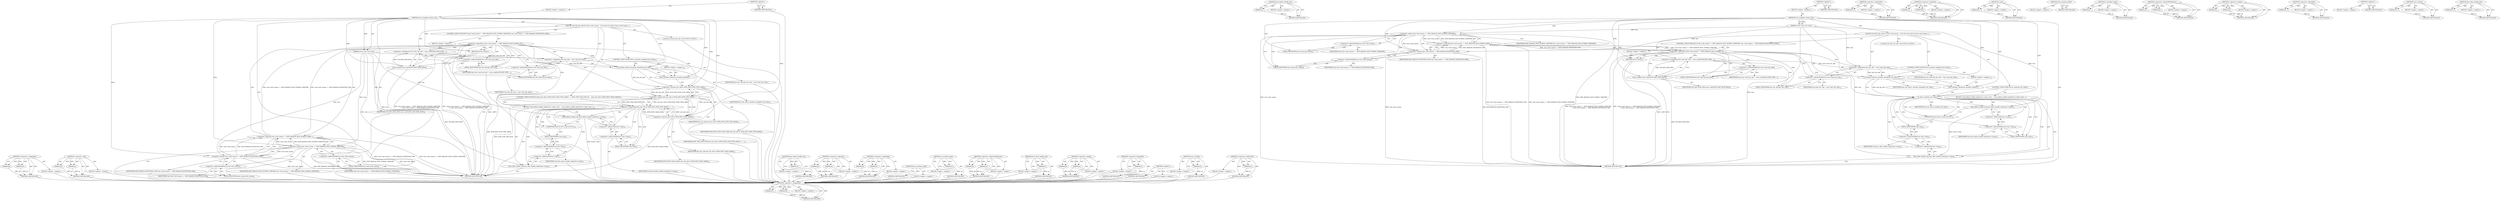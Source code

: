 digraph "kvm_after_handle_nmi" {
vulnerable_103 [label=<(METHOD,&lt;operator&gt;.assignment)>];
vulnerable_104 [label=<(PARAM,p1)>];
vulnerable_105 [label=<(PARAM,p2)>];
vulnerable_106 [label=<(BLOCK,&lt;empty&gt;,&lt;empty&gt;)>];
vulnerable_107 [label=<(METHOD_RETURN,ANY)>];
vulnerable_124 [label=<(METHOD,&lt;operator&gt;.and)>];
vulnerable_125 [label=<(PARAM,p1)>];
vulnerable_126 [label=<(PARAM,p2)>];
vulnerable_127 [label=<(BLOCK,&lt;empty&gt;,&lt;empty&gt;)>];
vulnerable_128 [label=<(METHOD_RETURN,ANY)>];
vulnerable_6 [label=<(METHOD,&lt;global&gt;)<SUB>1</SUB>>];
vulnerable_7 [label=<(BLOCK,&lt;empty&gt;,&lt;empty&gt;)<SUB>1</SUB>>];
vulnerable_8 [label=<(METHOD,vmx_complete_atomic_exit)<SUB>1</SUB>>];
vulnerable_9 [label=<(PARAM,struct vcpu_vmx *vmx)<SUB>1</SUB>>];
vulnerable_10 [label=<(BLOCK,{
	u32 exit_intr_info;

	if (!(vmx-&gt;exit_reason...,{
	u32 exit_intr_info;

	if (!(vmx-&gt;exit_reason...)<SUB>2</SUB>>];
vulnerable_11 [label="<(LOCAL,u32 exit_intr_info: u32)<SUB>3</SUB>>"];
vulnerable_12 [label=<(CONTROL_STRUCTURE,IF,if (!(vmx-&gt;exit_reason == EXIT_REASON_MCE_DURING_VMENTRY
| vmx-&gt;exit_reason == EXIT_REASON_EXCEPTION_NMI)))<SUB>5</SUB>>];
vulnerable_13 [label=<(&lt;operator&gt;.logicalNot,!(vmx-&gt;exit_reason == EXIT_REASON_MCE_DURING_VM...)<SUB>5</SUB>>];
vulnerable_14 [label=<(&lt;operator&gt;.logicalOr,vmx-&gt;exit_reason == EXIT_REASON_MCE_DURING_VMEN...)<SUB>5</SUB>>];
vulnerable_15 [label=<(&lt;operator&gt;.equals,vmx-&gt;exit_reason == EXIT_REASON_MCE_DURING_VMENTRY)<SUB>5</SUB>>];
vulnerable_16 [label=<(&lt;operator&gt;.indirectFieldAccess,vmx-&gt;exit_reason)<SUB>5</SUB>>];
vulnerable_17 [label=<(IDENTIFIER,vmx,vmx-&gt;exit_reason == EXIT_REASON_MCE_DURING_VMENTRY)<SUB>5</SUB>>];
vulnerable_18 [label=<(FIELD_IDENTIFIER,exit_reason,exit_reason)<SUB>5</SUB>>];
vulnerable_19 [label=<(IDENTIFIER,EXIT_REASON_MCE_DURING_VMENTRY,vmx-&gt;exit_reason == EXIT_REASON_MCE_DURING_VMENTRY)<SUB>5</SUB>>];
vulnerable_20 [label=<(&lt;operator&gt;.equals,vmx-&gt;exit_reason == EXIT_REASON_EXCEPTION_NMI)<SUB>6</SUB>>];
vulnerable_21 [label=<(&lt;operator&gt;.indirectFieldAccess,vmx-&gt;exit_reason)<SUB>6</SUB>>];
vulnerable_22 [label=<(IDENTIFIER,vmx,vmx-&gt;exit_reason == EXIT_REASON_EXCEPTION_NMI)<SUB>6</SUB>>];
vulnerable_23 [label=<(FIELD_IDENTIFIER,exit_reason,exit_reason)<SUB>6</SUB>>];
vulnerable_24 [label=<(IDENTIFIER,EXIT_REASON_EXCEPTION_NMI,vmx-&gt;exit_reason == EXIT_REASON_EXCEPTION_NMI)<SUB>6</SUB>>];
vulnerable_25 [label=<(BLOCK,&lt;empty&gt;,&lt;empty&gt;)<SUB>7</SUB>>];
vulnerable_26 [label=<(RETURN,return;,return;)<SUB>7</SUB>>];
vulnerable_27 [label=<(&lt;operator&gt;.assignment,vmx-&gt;exit_intr_info = vmcs_read32(VM_EXIT_INTR_...)<SUB>9</SUB>>];
vulnerable_28 [label=<(&lt;operator&gt;.indirectFieldAccess,vmx-&gt;exit_intr_info)<SUB>9</SUB>>];
vulnerable_29 [label=<(IDENTIFIER,vmx,vmx-&gt;exit_intr_info = vmcs_read32(VM_EXIT_INTR_...)<SUB>9</SUB>>];
vulnerable_30 [label=<(FIELD_IDENTIFIER,exit_intr_info,exit_intr_info)<SUB>9</SUB>>];
vulnerable_31 [label=<(vmcs_read32,vmcs_read32(VM_EXIT_INTR_INFO))<SUB>9</SUB>>];
vulnerable_32 [label=<(IDENTIFIER,VM_EXIT_INTR_INFO,vmcs_read32(VM_EXIT_INTR_INFO))<SUB>9</SUB>>];
vulnerable_33 [label=<(&lt;operator&gt;.assignment,exit_intr_info = vmx-&gt;exit_intr_info)<SUB>10</SUB>>];
vulnerable_34 [label=<(IDENTIFIER,exit_intr_info,exit_intr_info = vmx-&gt;exit_intr_info)<SUB>10</SUB>>];
vulnerable_35 [label=<(&lt;operator&gt;.indirectFieldAccess,vmx-&gt;exit_intr_info)<SUB>10</SUB>>];
vulnerable_36 [label=<(IDENTIFIER,vmx,exit_intr_info = vmx-&gt;exit_intr_info)<SUB>10</SUB>>];
vulnerable_37 [label=<(FIELD_IDENTIFIER,exit_intr_info,exit_intr_info)<SUB>10</SUB>>];
vulnerable_38 [label=<(CONTROL_STRUCTURE,IF,if (is_machine_check(exit_intr_info)))<SUB>13</SUB>>];
vulnerable_39 [label=<(is_machine_check,is_machine_check(exit_intr_info))<SUB>13</SUB>>];
vulnerable_40 [label=<(IDENTIFIER,exit_intr_info,is_machine_check(exit_intr_info))<SUB>13</SUB>>];
vulnerable_41 [label=<(BLOCK,&lt;empty&gt;,&lt;empty&gt;)<SUB>14</SUB>>];
vulnerable_42 [label=<(kvm_machine_check,kvm_machine_check())<SUB>14</SUB>>];
vulnerable_43 [label=<(CONTROL_STRUCTURE,IF,if ((exit_intr_info &amp; INTR_INFO_INTR_TYPE_MASK) == INTR_TYPE_NMI_INTR &amp;&amp;
	    (exit_intr_info &amp; INTR_INFO_VALID_MASK)))<SUB>17</SUB>>];
vulnerable_44 [label=<(&lt;operator&gt;.logicalAnd,(exit_intr_info &amp; INTR_INFO_INTR_TYPE_MASK) == ...)<SUB>17</SUB>>];
vulnerable_45 [label=<(&lt;operator&gt;.equals,(exit_intr_info &amp; INTR_INFO_INTR_TYPE_MASK) == ...)<SUB>17</SUB>>];
vulnerable_46 [label=<(&lt;operator&gt;.and,exit_intr_info &amp; INTR_INFO_INTR_TYPE_MASK)<SUB>17</SUB>>];
vulnerable_47 [label=<(IDENTIFIER,exit_intr_info,exit_intr_info &amp; INTR_INFO_INTR_TYPE_MASK)<SUB>17</SUB>>];
vulnerable_48 [label=<(IDENTIFIER,INTR_INFO_INTR_TYPE_MASK,exit_intr_info &amp; INTR_INFO_INTR_TYPE_MASK)<SUB>17</SUB>>];
vulnerable_49 [label=<(IDENTIFIER,INTR_TYPE_NMI_INTR,(exit_intr_info &amp; INTR_INFO_INTR_TYPE_MASK) == ...)<SUB>17</SUB>>];
vulnerable_50 [label=<(&lt;operator&gt;.and,exit_intr_info &amp; INTR_INFO_VALID_MASK)<SUB>18</SUB>>];
vulnerable_51 [label=<(IDENTIFIER,exit_intr_info,exit_intr_info &amp; INTR_INFO_VALID_MASK)<SUB>18</SUB>>];
vulnerable_52 [label=<(IDENTIFIER,INTR_INFO_VALID_MASK,exit_intr_info &amp; INTR_INFO_VALID_MASK)<SUB>18</SUB>>];
vulnerable_53 [label=<(BLOCK,{
 		kvm_before_handle_nmi(&amp;vmx-&gt;vcpu);
 		asm(...,{
 		kvm_before_handle_nmi(&amp;vmx-&gt;vcpu);
 		asm(...)<SUB>18</SUB>>];
vulnerable_54 [label=<(kvm_before_handle_nmi,kvm_before_handle_nmi(&amp;vmx-&gt;vcpu))<SUB>19</SUB>>];
vulnerable_55 [label=<(&lt;operator&gt;.addressOf,&amp;vmx-&gt;vcpu)<SUB>19</SUB>>];
vulnerable_56 [label=<(&lt;operator&gt;.indirectFieldAccess,vmx-&gt;vcpu)<SUB>19</SUB>>];
vulnerable_57 [label=<(IDENTIFIER,vmx,kvm_before_handle_nmi(&amp;vmx-&gt;vcpu))<SUB>19</SUB>>];
vulnerable_58 [label=<(FIELD_IDENTIFIER,vcpu,vcpu)<SUB>19</SUB>>];
vulnerable_59 [label=<(UNKNOWN,asm(&quot;int $2&quot;);,asm(&quot;int $2&quot;);)<SUB>20</SUB>>];
vulnerable_60 [label=<(kvm_after_handle_nmi,kvm_after_handle_nmi(&amp;vmx-&gt;vcpu))<SUB>21</SUB>>];
vulnerable_61 [label=<(&lt;operator&gt;.addressOf,&amp;vmx-&gt;vcpu)<SUB>21</SUB>>];
vulnerable_62 [label=<(&lt;operator&gt;.indirectFieldAccess,vmx-&gt;vcpu)<SUB>21</SUB>>];
vulnerable_63 [label=<(IDENTIFIER,vmx,kvm_after_handle_nmi(&amp;vmx-&gt;vcpu))<SUB>21</SUB>>];
vulnerable_64 [label=<(FIELD_IDENTIFIER,vcpu,vcpu)<SUB>21</SUB>>];
vulnerable_65 [label=<(METHOD_RETURN,void)<SUB>1</SUB>>];
vulnerable_67 [label=<(METHOD_RETURN,ANY)<SUB>1</SUB>>];
vulnerable_129 [label=<(METHOD,kvm_before_handle_nmi)>];
vulnerable_130 [label=<(PARAM,p1)>];
vulnerable_131 [label=<(BLOCK,&lt;empty&gt;,&lt;empty&gt;)>];
vulnerable_132 [label=<(METHOD_RETURN,ANY)>];
vulnerable_88 [label=<(METHOD,&lt;operator&gt;.logicalOr)>];
vulnerable_89 [label=<(PARAM,p1)>];
vulnerable_90 [label=<(PARAM,p2)>];
vulnerable_91 [label=<(BLOCK,&lt;empty&gt;,&lt;empty&gt;)>];
vulnerable_92 [label=<(METHOD_RETURN,ANY)>];
vulnerable_119 [label=<(METHOD,&lt;operator&gt;.logicalAnd)>];
vulnerable_120 [label=<(PARAM,p1)>];
vulnerable_121 [label=<(PARAM,p2)>];
vulnerable_122 [label=<(BLOCK,&lt;empty&gt;,&lt;empty&gt;)>];
vulnerable_123 [label=<(METHOD_RETURN,ANY)>];
vulnerable_116 [label=<(METHOD,kvm_machine_check)>];
vulnerable_117 [label=<(BLOCK,&lt;empty&gt;,&lt;empty&gt;)>];
vulnerable_118 [label=<(METHOD_RETURN,ANY)>];
vulnerable_112 [label=<(METHOD,is_machine_check)>];
vulnerable_113 [label=<(PARAM,p1)>];
vulnerable_114 [label=<(BLOCK,&lt;empty&gt;,&lt;empty&gt;)>];
vulnerable_115 [label=<(METHOD_RETURN,ANY)>];
vulnerable_98 [label=<(METHOD,&lt;operator&gt;.indirectFieldAccess)>];
vulnerable_99 [label=<(PARAM,p1)>];
vulnerable_100 [label=<(PARAM,p2)>];
vulnerable_101 [label=<(BLOCK,&lt;empty&gt;,&lt;empty&gt;)>];
vulnerable_102 [label=<(METHOD_RETURN,ANY)>];
vulnerable_137 [label=<(METHOD,kvm_after_handle_nmi)>];
vulnerable_138 [label=<(PARAM,p1)>];
vulnerable_139 [label=<(BLOCK,&lt;empty&gt;,&lt;empty&gt;)>];
vulnerable_140 [label=<(METHOD_RETURN,ANY)>];
vulnerable_93 [label=<(METHOD,&lt;operator&gt;.equals)>];
vulnerable_94 [label=<(PARAM,p1)>];
vulnerable_95 [label=<(PARAM,p2)>];
vulnerable_96 [label=<(BLOCK,&lt;empty&gt;,&lt;empty&gt;)>];
vulnerable_97 [label=<(METHOD_RETURN,ANY)>];
vulnerable_84 [label=<(METHOD,&lt;operator&gt;.logicalNot)>];
vulnerable_85 [label=<(PARAM,p1)>];
vulnerable_86 [label=<(BLOCK,&lt;empty&gt;,&lt;empty&gt;)>];
vulnerable_87 [label=<(METHOD_RETURN,ANY)>];
vulnerable_78 [label=<(METHOD,&lt;global&gt;)<SUB>1</SUB>>];
vulnerable_79 [label=<(BLOCK,&lt;empty&gt;,&lt;empty&gt;)>];
vulnerable_80 [label=<(METHOD_RETURN,ANY)>];
vulnerable_108 [label=<(METHOD,vmcs_read32)>];
vulnerable_109 [label=<(PARAM,p1)>];
vulnerable_110 [label=<(BLOCK,&lt;empty&gt;,&lt;empty&gt;)>];
vulnerable_111 [label=<(METHOD_RETURN,ANY)>];
vulnerable_133 [label=<(METHOD,&lt;operator&gt;.addressOf)>];
vulnerable_134 [label=<(PARAM,p1)>];
vulnerable_135 [label=<(BLOCK,&lt;empty&gt;,&lt;empty&gt;)>];
vulnerable_136 [label=<(METHOD_RETURN,ANY)>];
fixed_96 [label=<(METHOD,&lt;operator&gt;.assignment)>];
fixed_97 [label=<(PARAM,p1)>];
fixed_98 [label=<(PARAM,p2)>];
fixed_99 [label=<(BLOCK,&lt;empty&gt;,&lt;empty&gt;)>];
fixed_100 [label=<(METHOD_RETURN,ANY)>];
fixed_116 [label=<(METHOD,kvm_before_handle_nmi)>];
fixed_117 [label=<(PARAM,p1)>];
fixed_118 [label=<(BLOCK,&lt;empty&gt;,&lt;empty&gt;)>];
fixed_119 [label=<(METHOD_RETURN,ANY)>];
fixed_6 [label=<(METHOD,&lt;global&gt;)<SUB>1</SUB>>];
fixed_7 [label=<(BLOCK,&lt;empty&gt;,&lt;empty&gt;)<SUB>1</SUB>>];
fixed_8 [label=<(METHOD,vmx_complete_atomic_exit)<SUB>1</SUB>>];
fixed_9 [label=<(PARAM,struct vcpu_vmx *vmx)<SUB>1</SUB>>];
fixed_10 [label=<(BLOCK,{
	u32 exit_intr_info;

	if (!(vmx-&gt;exit_reason...,{
	u32 exit_intr_info;

	if (!(vmx-&gt;exit_reason...)<SUB>2</SUB>>];
fixed_11 [label="<(LOCAL,u32 exit_intr_info: u32)<SUB>3</SUB>>"];
fixed_12 [label=<(CONTROL_STRUCTURE,IF,if (!(vmx-&gt;exit_reason == EXIT_REASON_MCE_DURING_VMENTRY
| vmx-&gt;exit_reason == EXIT_REASON_EXCEPTION_NMI)))<SUB>5</SUB>>];
fixed_13 [label=<(&lt;operator&gt;.logicalNot,!(vmx-&gt;exit_reason == EXIT_REASON_MCE_DURING_VM...)<SUB>5</SUB>>];
fixed_14 [label=<(&lt;operator&gt;.logicalOr,vmx-&gt;exit_reason == EXIT_REASON_MCE_DURING_VMEN...)<SUB>5</SUB>>];
fixed_15 [label=<(&lt;operator&gt;.equals,vmx-&gt;exit_reason == EXIT_REASON_MCE_DURING_VMENTRY)<SUB>5</SUB>>];
fixed_16 [label=<(&lt;operator&gt;.indirectFieldAccess,vmx-&gt;exit_reason)<SUB>5</SUB>>];
fixed_17 [label=<(IDENTIFIER,vmx,vmx-&gt;exit_reason == EXIT_REASON_MCE_DURING_VMENTRY)<SUB>5</SUB>>];
fixed_18 [label=<(FIELD_IDENTIFIER,exit_reason,exit_reason)<SUB>5</SUB>>];
fixed_19 [label=<(IDENTIFIER,EXIT_REASON_MCE_DURING_VMENTRY,vmx-&gt;exit_reason == EXIT_REASON_MCE_DURING_VMENTRY)<SUB>5</SUB>>];
fixed_20 [label=<(&lt;operator&gt;.equals,vmx-&gt;exit_reason == EXIT_REASON_EXCEPTION_NMI)<SUB>6</SUB>>];
fixed_21 [label=<(&lt;operator&gt;.indirectFieldAccess,vmx-&gt;exit_reason)<SUB>6</SUB>>];
fixed_22 [label=<(IDENTIFIER,vmx,vmx-&gt;exit_reason == EXIT_REASON_EXCEPTION_NMI)<SUB>6</SUB>>];
fixed_23 [label=<(FIELD_IDENTIFIER,exit_reason,exit_reason)<SUB>6</SUB>>];
fixed_24 [label=<(IDENTIFIER,EXIT_REASON_EXCEPTION_NMI,vmx-&gt;exit_reason == EXIT_REASON_EXCEPTION_NMI)<SUB>6</SUB>>];
fixed_25 [label=<(BLOCK,&lt;empty&gt;,&lt;empty&gt;)<SUB>7</SUB>>];
fixed_26 [label=<(RETURN,return;,return;)<SUB>7</SUB>>];
fixed_27 [label=<(&lt;operator&gt;.assignment,vmx-&gt;exit_intr_info = vmcs_read32(VM_EXIT_INTR_...)<SUB>9</SUB>>];
fixed_28 [label=<(&lt;operator&gt;.indirectFieldAccess,vmx-&gt;exit_intr_info)<SUB>9</SUB>>];
fixed_29 [label=<(IDENTIFIER,vmx,vmx-&gt;exit_intr_info = vmcs_read32(VM_EXIT_INTR_...)<SUB>9</SUB>>];
fixed_30 [label=<(FIELD_IDENTIFIER,exit_intr_info,exit_intr_info)<SUB>9</SUB>>];
fixed_31 [label=<(vmcs_read32,vmcs_read32(VM_EXIT_INTR_INFO))<SUB>9</SUB>>];
fixed_32 [label=<(IDENTIFIER,VM_EXIT_INTR_INFO,vmcs_read32(VM_EXIT_INTR_INFO))<SUB>9</SUB>>];
fixed_33 [label=<(&lt;operator&gt;.assignment,exit_intr_info = vmx-&gt;exit_intr_info)<SUB>10</SUB>>];
fixed_34 [label=<(IDENTIFIER,exit_intr_info,exit_intr_info = vmx-&gt;exit_intr_info)<SUB>10</SUB>>];
fixed_35 [label=<(&lt;operator&gt;.indirectFieldAccess,vmx-&gt;exit_intr_info)<SUB>10</SUB>>];
fixed_36 [label=<(IDENTIFIER,vmx,exit_intr_info = vmx-&gt;exit_intr_info)<SUB>10</SUB>>];
fixed_37 [label=<(FIELD_IDENTIFIER,exit_intr_info,exit_intr_info)<SUB>10</SUB>>];
fixed_38 [label=<(CONTROL_STRUCTURE,IF,if (is_machine_check(exit_intr_info)))<SUB>13</SUB>>];
fixed_39 [label=<(is_machine_check,is_machine_check(exit_intr_info))<SUB>13</SUB>>];
fixed_40 [label=<(IDENTIFIER,exit_intr_info,is_machine_check(exit_intr_info))<SUB>13</SUB>>];
fixed_41 [label=<(BLOCK,&lt;empty&gt;,&lt;empty&gt;)<SUB>14</SUB>>];
fixed_42 [label=<(kvm_machine_check,kvm_machine_check())<SUB>14</SUB>>];
fixed_43 [label=<(CONTROL_STRUCTURE,IF,if (is_nmi(exit_intr_info)))<SUB>17</SUB>>];
fixed_44 [label=<(is_nmi,is_nmi(exit_intr_info))<SUB>17</SUB>>];
fixed_45 [label=<(IDENTIFIER,exit_intr_info,is_nmi(exit_intr_info))<SUB>17</SUB>>];
fixed_46 [label=<(BLOCK,{
 		kvm_before_handle_nmi(&amp;vmx-&gt;vcpu);
 		asm(...,{
 		kvm_before_handle_nmi(&amp;vmx-&gt;vcpu);
 		asm(...)<SUB>17</SUB>>];
fixed_47 [label=<(kvm_before_handle_nmi,kvm_before_handle_nmi(&amp;vmx-&gt;vcpu))<SUB>18</SUB>>];
fixed_48 [label=<(&lt;operator&gt;.addressOf,&amp;vmx-&gt;vcpu)<SUB>18</SUB>>];
fixed_49 [label=<(&lt;operator&gt;.indirectFieldAccess,vmx-&gt;vcpu)<SUB>18</SUB>>];
fixed_50 [label=<(IDENTIFIER,vmx,kvm_before_handle_nmi(&amp;vmx-&gt;vcpu))<SUB>18</SUB>>];
fixed_51 [label=<(FIELD_IDENTIFIER,vcpu,vcpu)<SUB>18</SUB>>];
fixed_52 [label=<(UNKNOWN,asm(&quot;int $2&quot;);,asm(&quot;int $2&quot;);)<SUB>19</SUB>>];
fixed_53 [label=<(kvm_after_handle_nmi,kvm_after_handle_nmi(&amp;vmx-&gt;vcpu))<SUB>20</SUB>>];
fixed_54 [label=<(&lt;operator&gt;.addressOf,&amp;vmx-&gt;vcpu)<SUB>20</SUB>>];
fixed_55 [label=<(&lt;operator&gt;.indirectFieldAccess,vmx-&gt;vcpu)<SUB>20</SUB>>];
fixed_56 [label=<(IDENTIFIER,vmx,kvm_after_handle_nmi(&amp;vmx-&gt;vcpu))<SUB>20</SUB>>];
fixed_57 [label=<(FIELD_IDENTIFIER,vcpu,vcpu)<SUB>20</SUB>>];
fixed_58 [label=<(METHOD_RETURN,void)<SUB>1</SUB>>];
fixed_60 [label=<(METHOD_RETURN,ANY)<SUB>1</SUB>>];
fixed_120 [label=<(METHOD,&lt;operator&gt;.addressOf)>];
fixed_121 [label=<(PARAM,p1)>];
fixed_122 [label=<(BLOCK,&lt;empty&gt;,&lt;empty&gt;)>];
fixed_123 [label=<(METHOD_RETURN,ANY)>];
fixed_81 [label=<(METHOD,&lt;operator&gt;.logicalOr)>];
fixed_82 [label=<(PARAM,p1)>];
fixed_83 [label=<(PARAM,p2)>];
fixed_84 [label=<(BLOCK,&lt;empty&gt;,&lt;empty&gt;)>];
fixed_85 [label=<(METHOD_RETURN,ANY)>];
fixed_112 [label=<(METHOD,is_nmi)>];
fixed_113 [label=<(PARAM,p1)>];
fixed_114 [label=<(BLOCK,&lt;empty&gt;,&lt;empty&gt;)>];
fixed_115 [label=<(METHOD_RETURN,ANY)>];
fixed_109 [label=<(METHOD,kvm_machine_check)>];
fixed_110 [label=<(BLOCK,&lt;empty&gt;,&lt;empty&gt;)>];
fixed_111 [label=<(METHOD_RETURN,ANY)>];
fixed_105 [label=<(METHOD,is_machine_check)>];
fixed_106 [label=<(PARAM,p1)>];
fixed_107 [label=<(BLOCK,&lt;empty&gt;,&lt;empty&gt;)>];
fixed_108 [label=<(METHOD_RETURN,ANY)>];
fixed_91 [label=<(METHOD,&lt;operator&gt;.indirectFieldAccess)>];
fixed_92 [label=<(PARAM,p1)>];
fixed_93 [label=<(PARAM,p2)>];
fixed_94 [label=<(BLOCK,&lt;empty&gt;,&lt;empty&gt;)>];
fixed_95 [label=<(METHOD_RETURN,ANY)>];
fixed_86 [label=<(METHOD,&lt;operator&gt;.equals)>];
fixed_87 [label=<(PARAM,p1)>];
fixed_88 [label=<(PARAM,p2)>];
fixed_89 [label=<(BLOCK,&lt;empty&gt;,&lt;empty&gt;)>];
fixed_90 [label=<(METHOD_RETURN,ANY)>];
fixed_77 [label=<(METHOD,&lt;operator&gt;.logicalNot)>];
fixed_78 [label=<(PARAM,p1)>];
fixed_79 [label=<(BLOCK,&lt;empty&gt;,&lt;empty&gt;)>];
fixed_80 [label=<(METHOD_RETURN,ANY)>];
fixed_71 [label=<(METHOD,&lt;global&gt;)<SUB>1</SUB>>];
fixed_72 [label=<(BLOCK,&lt;empty&gt;,&lt;empty&gt;)>];
fixed_73 [label=<(METHOD_RETURN,ANY)>];
fixed_101 [label=<(METHOD,vmcs_read32)>];
fixed_102 [label=<(PARAM,p1)>];
fixed_103 [label=<(BLOCK,&lt;empty&gt;,&lt;empty&gt;)>];
fixed_104 [label=<(METHOD_RETURN,ANY)>];
fixed_124 [label=<(METHOD,kvm_after_handle_nmi)>];
fixed_125 [label=<(PARAM,p1)>];
fixed_126 [label=<(BLOCK,&lt;empty&gt;,&lt;empty&gt;)>];
fixed_127 [label=<(METHOD_RETURN,ANY)>];
vulnerable_103 -> vulnerable_104  [key=0, label="AST: "];
vulnerable_103 -> vulnerable_104  [key=1, label="DDG: "];
vulnerable_103 -> vulnerable_106  [key=0, label="AST: "];
vulnerable_103 -> vulnerable_105  [key=0, label="AST: "];
vulnerable_103 -> vulnerable_105  [key=1, label="DDG: "];
vulnerable_103 -> vulnerable_107  [key=0, label="AST: "];
vulnerable_103 -> vulnerable_107  [key=1, label="CFG: "];
vulnerable_104 -> vulnerable_107  [key=0, label="DDG: p1"];
vulnerable_105 -> vulnerable_107  [key=0, label="DDG: p2"];
vulnerable_106 -> fixed_96  [key=0];
vulnerable_107 -> fixed_96  [key=0];
vulnerable_124 -> vulnerable_125  [key=0, label="AST: "];
vulnerable_124 -> vulnerable_125  [key=1, label="DDG: "];
vulnerable_124 -> vulnerable_127  [key=0, label="AST: "];
vulnerable_124 -> vulnerable_126  [key=0, label="AST: "];
vulnerable_124 -> vulnerable_126  [key=1, label="DDG: "];
vulnerable_124 -> vulnerable_128  [key=0, label="AST: "];
vulnerable_124 -> vulnerable_128  [key=1, label="CFG: "];
vulnerable_125 -> vulnerable_128  [key=0, label="DDG: p1"];
vulnerable_126 -> vulnerable_128  [key=0, label="DDG: p2"];
vulnerable_127 -> fixed_96  [key=0];
vulnerable_128 -> fixed_96  [key=0];
vulnerable_6 -> vulnerable_7  [key=0, label="AST: "];
vulnerable_6 -> vulnerable_67  [key=0, label="AST: "];
vulnerable_6 -> vulnerable_67  [key=1, label="CFG: "];
vulnerable_7 -> vulnerable_8  [key=0, label="AST: "];
vulnerable_8 -> vulnerable_9  [key=0, label="AST: "];
vulnerable_8 -> vulnerable_9  [key=1, label="DDG: "];
vulnerable_8 -> vulnerable_10  [key=0, label="AST: "];
vulnerable_8 -> vulnerable_65  [key=0, label="AST: "];
vulnerable_8 -> vulnerable_18  [key=0, label="CFG: "];
vulnerable_8 -> vulnerable_26  [key=0, label="DDG: "];
vulnerable_8 -> vulnerable_31  [key=0, label="DDG: "];
vulnerable_8 -> vulnerable_39  [key=0, label="DDG: "];
vulnerable_8 -> vulnerable_42  [key=0, label="DDG: "];
vulnerable_8 -> vulnerable_45  [key=0, label="DDG: "];
vulnerable_8 -> vulnerable_50  [key=0, label="DDG: "];
vulnerable_8 -> vulnerable_15  [key=0, label="DDG: "];
vulnerable_8 -> vulnerable_20  [key=0, label="DDG: "];
vulnerable_8 -> vulnerable_46  [key=0, label="DDG: "];
vulnerable_9 -> vulnerable_65  [key=0, label="DDG: vmx"];
vulnerable_9 -> vulnerable_33  [key=0, label="DDG: vmx"];
vulnerable_9 -> vulnerable_54  [key=0, label="DDG: vmx"];
vulnerable_9 -> vulnerable_60  [key=0, label="DDG: vmx"];
vulnerable_9 -> vulnerable_15  [key=0, label="DDG: vmx"];
vulnerable_9 -> vulnerable_20  [key=0, label="DDG: vmx"];
vulnerable_10 -> vulnerable_11  [key=0, label="AST: "];
vulnerable_10 -> vulnerable_12  [key=0, label="AST: "];
vulnerable_10 -> vulnerable_27  [key=0, label="AST: "];
vulnerable_10 -> vulnerable_33  [key=0, label="AST: "];
vulnerable_10 -> vulnerable_38  [key=0, label="AST: "];
vulnerable_10 -> vulnerable_43  [key=0, label="AST: "];
vulnerable_11 -> fixed_96  [key=0];
vulnerable_12 -> vulnerable_13  [key=0, label="AST: "];
vulnerable_12 -> vulnerable_25  [key=0, label="AST: "];
vulnerable_13 -> vulnerable_14  [key=0, label="AST: "];
vulnerable_13 -> vulnerable_26  [key=0, label="CFG: "];
vulnerable_13 -> vulnerable_26  [key=1, label="CDG: "];
vulnerable_13 -> vulnerable_30  [key=0, label="CFG: "];
vulnerable_13 -> vulnerable_30  [key=1, label="CDG: "];
vulnerable_13 -> vulnerable_65  [key=0, label="DDG: vmx-&gt;exit_reason == EXIT_REASON_MCE_DURING_VMENTRY
	      || vmx-&gt;exit_reason == EXIT_REASON_EXCEPTION_NMI"];
vulnerable_13 -> vulnerable_65  [key=1, label="DDG: !(vmx-&gt;exit_reason == EXIT_REASON_MCE_DURING_VMENTRY
	      || vmx-&gt;exit_reason == EXIT_REASON_EXCEPTION_NMI)"];
vulnerable_13 -> vulnerable_33  [key=0, label="CDG: "];
vulnerable_13 -> vulnerable_28  [key=0, label="CDG: "];
vulnerable_13 -> vulnerable_37  [key=0, label="CDG: "];
vulnerable_13 -> vulnerable_46  [key=0, label="CDG: "];
vulnerable_13 -> vulnerable_45  [key=0, label="CDG: "];
vulnerable_13 -> vulnerable_27  [key=0, label="CDG: "];
vulnerable_13 -> vulnerable_44  [key=0, label="CDG: "];
vulnerable_13 -> vulnerable_35  [key=0, label="CDG: "];
vulnerable_13 -> vulnerable_39  [key=0, label="CDG: "];
vulnerable_13 -> vulnerable_31  [key=0, label="CDG: "];
vulnerable_14 -> vulnerable_15  [key=0, label="AST: "];
vulnerable_14 -> vulnerable_20  [key=0, label="AST: "];
vulnerable_14 -> vulnerable_13  [key=0, label="CFG: "];
vulnerable_14 -> vulnerable_13  [key=1, label="DDG: vmx-&gt;exit_reason == EXIT_REASON_MCE_DURING_VMENTRY"];
vulnerable_14 -> vulnerable_13  [key=2, label="DDG: vmx-&gt;exit_reason == EXIT_REASON_EXCEPTION_NMI"];
vulnerable_14 -> vulnerable_65  [key=0, label="DDG: vmx-&gt;exit_reason == EXIT_REASON_MCE_DURING_VMENTRY"];
vulnerable_14 -> vulnerable_65  [key=1, label="DDG: vmx-&gt;exit_reason == EXIT_REASON_EXCEPTION_NMI"];
vulnerable_15 -> vulnerable_16  [key=0, label="AST: "];
vulnerable_15 -> vulnerable_19  [key=0, label="AST: "];
vulnerable_15 -> vulnerable_14  [key=0, label="CFG: "];
vulnerable_15 -> vulnerable_14  [key=1, label="DDG: vmx-&gt;exit_reason"];
vulnerable_15 -> vulnerable_14  [key=2, label="DDG: EXIT_REASON_MCE_DURING_VMENTRY"];
vulnerable_15 -> vulnerable_23  [key=0, label="CFG: "];
vulnerable_15 -> vulnerable_23  [key=1, label="CDG: "];
vulnerable_15 -> vulnerable_65  [key=0, label="DDG: vmx-&gt;exit_reason"];
vulnerable_15 -> vulnerable_65  [key=1, label="DDG: EXIT_REASON_MCE_DURING_VMENTRY"];
vulnerable_15 -> vulnerable_20  [key=0, label="DDG: vmx-&gt;exit_reason"];
vulnerable_15 -> vulnerable_20  [key=1, label="CDG: "];
vulnerable_15 -> vulnerable_21  [key=0, label="CDG: "];
vulnerable_16 -> vulnerable_17  [key=0, label="AST: "];
vulnerable_16 -> vulnerable_18  [key=0, label="AST: "];
vulnerable_16 -> vulnerable_15  [key=0, label="CFG: "];
vulnerable_17 -> fixed_96  [key=0];
vulnerable_18 -> vulnerable_16  [key=0, label="CFG: "];
vulnerable_19 -> fixed_96  [key=0];
vulnerable_20 -> vulnerable_21  [key=0, label="AST: "];
vulnerable_20 -> vulnerable_24  [key=0, label="AST: "];
vulnerable_20 -> vulnerable_14  [key=0, label="CFG: "];
vulnerable_20 -> vulnerable_14  [key=1, label="DDG: vmx-&gt;exit_reason"];
vulnerable_20 -> vulnerable_14  [key=2, label="DDG: EXIT_REASON_EXCEPTION_NMI"];
vulnerable_20 -> vulnerable_65  [key=0, label="DDG: vmx-&gt;exit_reason"];
vulnerable_20 -> vulnerable_65  [key=1, label="DDG: EXIT_REASON_EXCEPTION_NMI"];
vulnerable_21 -> vulnerable_22  [key=0, label="AST: "];
vulnerable_21 -> vulnerable_23  [key=0, label="AST: "];
vulnerable_21 -> vulnerable_20  [key=0, label="CFG: "];
vulnerable_22 -> fixed_96  [key=0];
vulnerable_23 -> vulnerable_21  [key=0, label="CFG: "];
vulnerable_24 -> fixed_96  [key=0];
vulnerable_25 -> vulnerable_26  [key=0, label="AST: "];
vulnerable_26 -> vulnerable_65  [key=0, label="CFG: "];
vulnerable_26 -> vulnerable_65  [key=1, label="DDG: &lt;RET&gt;"];
vulnerable_27 -> vulnerable_28  [key=0, label="AST: "];
vulnerable_27 -> vulnerable_31  [key=0, label="AST: "];
vulnerable_27 -> vulnerable_37  [key=0, label="CFG: "];
vulnerable_27 -> vulnerable_33  [key=0, label="DDG: vmx-&gt;exit_intr_info"];
vulnerable_28 -> vulnerable_29  [key=0, label="AST: "];
vulnerable_28 -> vulnerable_30  [key=0, label="AST: "];
vulnerable_28 -> vulnerable_31  [key=0, label="CFG: "];
vulnerable_29 -> fixed_96  [key=0];
vulnerable_30 -> vulnerable_28  [key=0, label="CFG: "];
vulnerable_31 -> vulnerable_32  [key=0, label="AST: "];
vulnerable_31 -> vulnerable_27  [key=0, label="CFG: "];
vulnerable_31 -> vulnerable_27  [key=1, label="DDG: VM_EXIT_INTR_INFO"];
vulnerable_31 -> vulnerable_65  [key=0, label="DDG: VM_EXIT_INTR_INFO"];
vulnerable_32 -> fixed_96  [key=0];
vulnerable_33 -> vulnerable_34  [key=0, label="AST: "];
vulnerable_33 -> vulnerable_35  [key=0, label="AST: "];
vulnerable_33 -> vulnerable_39  [key=0, label="CFG: "];
vulnerable_33 -> vulnerable_39  [key=1, label="DDG: exit_intr_info"];
vulnerable_34 -> fixed_96  [key=0];
vulnerable_35 -> vulnerable_36  [key=0, label="AST: "];
vulnerable_35 -> vulnerable_37  [key=0, label="AST: "];
vulnerable_35 -> vulnerable_33  [key=0, label="CFG: "];
vulnerable_36 -> fixed_96  [key=0];
vulnerable_37 -> vulnerable_35  [key=0, label="CFG: "];
vulnerable_38 -> vulnerable_39  [key=0, label="AST: "];
vulnerable_38 -> vulnerable_41  [key=0, label="AST: "];
vulnerable_39 -> vulnerable_40  [key=0, label="AST: "];
vulnerable_39 -> vulnerable_42  [key=0, label="CFG: "];
vulnerable_39 -> vulnerable_42  [key=1, label="CDG: "];
vulnerable_39 -> vulnerable_46  [key=0, label="CFG: "];
vulnerable_39 -> vulnerable_46  [key=1, label="DDG: exit_intr_info"];
vulnerable_40 -> fixed_96  [key=0];
vulnerable_41 -> vulnerable_42  [key=0, label="AST: "];
vulnerable_42 -> vulnerable_46  [key=0, label="CFG: "];
vulnerable_43 -> vulnerable_44  [key=0, label="AST: "];
vulnerable_43 -> vulnerable_53  [key=0, label="AST: "];
vulnerable_44 -> vulnerable_45  [key=0, label="AST: "];
vulnerable_44 -> vulnerable_50  [key=0, label="AST: "];
vulnerable_44 -> vulnerable_65  [key=0, label="CFG: "];
vulnerable_44 -> vulnerable_58  [key=0, label="CFG: "];
vulnerable_44 -> vulnerable_58  [key=1, label="CDG: "];
vulnerable_44 -> vulnerable_60  [key=0, label="CDG: "];
vulnerable_44 -> vulnerable_61  [key=0, label="CDG: "];
vulnerable_44 -> vulnerable_64  [key=0, label="CDG: "];
vulnerable_44 -> vulnerable_56  [key=0, label="CDG: "];
vulnerable_44 -> vulnerable_59  [key=0, label="CDG: "];
vulnerable_44 -> vulnerable_55  [key=0, label="CDG: "];
vulnerable_44 -> vulnerable_54  [key=0, label="CDG: "];
vulnerable_44 -> vulnerable_62  [key=0, label="CDG: "];
vulnerable_45 -> vulnerable_46  [key=0, label="AST: "];
vulnerable_45 -> vulnerable_49  [key=0, label="AST: "];
vulnerable_45 -> vulnerable_44  [key=0, label="CFG: "];
vulnerable_45 -> vulnerable_44  [key=1, label="DDG: exit_intr_info &amp; INTR_INFO_INTR_TYPE_MASK"];
vulnerable_45 -> vulnerable_44  [key=2, label="DDG: INTR_TYPE_NMI_INTR"];
vulnerable_45 -> vulnerable_50  [key=0, label="CFG: "];
vulnerable_45 -> vulnerable_50  [key=1, label="CDG: "];
vulnerable_45 -> vulnerable_65  [key=0, label="DDG: INTR_TYPE_NMI_INTR"];
vulnerable_46 -> vulnerable_47  [key=0, label="AST: "];
vulnerable_46 -> vulnerable_48  [key=0, label="AST: "];
vulnerable_46 -> vulnerable_45  [key=0, label="CFG: "];
vulnerable_46 -> vulnerable_45  [key=1, label="DDG: exit_intr_info"];
vulnerable_46 -> vulnerable_45  [key=2, label="DDG: INTR_INFO_INTR_TYPE_MASK"];
vulnerable_46 -> vulnerable_65  [key=0, label="DDG: INTR_INFO_INTR_TYPE_MASK"];
vulnerable_46 -> vulnerable_50  [key=0, label="DDG: exit_intr_info"];
vulnerable_47 -> fixed_96  [key=0];
vulnerable_48 -> fixed_96  [key=0];
vulnerable_49 -> fixed_96  [key=0];
vulnerable_50 -> vulnerable_51  [key=0, label="AST: "];
vulnerable_50 -> vulnerable_52  [key=0, label="AST: "];
vulnerable_50 -> vulnerable_44  [key=0, label="CFG: "];
vulnerable_50 -> vulnerable_44  [key=1, label="DDG: exit_intr_info"];
vulnerable_50 -> vulnerable_44  [key=2, label="DDG: INTR_INFO_VALID_MASK"];
vulnerable_50 -> vulnerable_65  [key=0, label="DDG: INTR_INFO_VALID_MASK"];
vulnerable_51 -> fixed_96  [key=0];
vulnerable_52 -> fixed_96  [key=0];
vulnerable_53 -> vulnerable_54  [key=0, label="AST: "];
vulnerable_53 -> vulnerable_59  [key=0, label="AST: "];
vulnerable_53 -> vulnerable_60  [key=0, label="AST: "];
vulnerable_54 -> vulnerable_55  [key=0, label="AST: "];
vulnerable_54 -> vulnerable_59  [key=0, label="CFG: "];
vulnerable_54 -> vulnerable_60  [key=0, label="DDG: &amp;vmx-&gt;vcpu"];
vulnerable_55 -> vulnerable_56  [key=0, label="AST: "];
vulnerable_55 -> vulnerable_54  [key=0, label="CFG: "];
vulnerable_56 -> vulnerable_57  [key=0, label="AST: "];
vulnerable_56 -> vulnerable_58  [key=0, label="AST: "];
vulnerable_56 -> vulnerable_55  [key=0, label="CFG: "];
vulnerable_57 -> fixed_96  [key=0];
vulnerable_58 -> vulnerable_56  [key=0, label="CFG: "];
vulnerable_59 -> vulnerable_64  [key=0, label="CFG: "];
vulnerable_60 -> vulnerable_61  [key=0, label="AST: "];
vulnerable_60 -> vulnerable_65  [key=0, label="CFG: "];
vulnerable_61 -> vulnerable_62  [key=0, label="AST: "];
vulnerable_61 -> vulnerable_60  [key=0, label="CFG: "];
vulnerable_62 -> vulnerable_63  [key=0, label="AST: "];
vulnerable_62 -> vulnerable_64  [key=0, label="AST: "];
vulnerable_62 -> vulnerable_61  [key=0, label="CFG: "];
vulnerable_63 -> fixed_96  [key=0];
vulnerable_64 -> vulnerable_62  [key=0, label="CFG: "];
vulnerable_65 -> fixed_96  [key=0];
vulnerable_67 -> fixed_96  [key=0];
vulnerable_129 -> vulnerable_130  [key=0, label="AST: "];
vulnerable_129 -> vulnerable_130  [key=1, label="DDG: "];
vulnerable_129 -> vulnerable_131  [key=0, label="AST: "];
vulnerable_129 -> vulnerable_132  [key=0, label="AST: "];
vulnerable_129 -> vulnerable_132  [key=1, label="CFG: "];
vulnerable_130 -> vulnerable_132  [key=0, label="DDG: p1"];
vulnerable_131 -> fixed_96  [key=0];
vulnerable_132 -> fixed_96  [key=0];
vulnerable_88 -> vulnerable_89  [key=0, label="AST: "];
vulnerable_88 -> vulnerable_89  [key=1, label="DDG: "];
vulnerable_88 -> vulnerable_91  [key=0, label="AST: "];
vulnerable_88 -> vulnerable_90  [key=0, label="AST: "];
vulnerable_88 -> vulnerable_90  [key=1, label="DDG: "];
vulnerable_88 -> vulnerable_92  [key=0, label="AST: "];
vulnerable_88 -> vulnerable_92  [key=1, label="CFG: "];
vulnerable_89 -> vulnerable_92  [key=0, label="DDG: p1"];
vulnerable_90 -> vulnerable_92  [key=0, label="DDG: p2"];
vulnerable_91 -> fixed_96  [key=0];
vulnerable_92 -> fixed_96  [key=0];
vulnerable_119 -> vulnerable_120  [key=0, label="AST: "];
vulnerable_119 -> vulnerable_120  [key=1, label="DDG: "];
vulnerable_119 -> vulnerable_122  [key=0, label="AST: "];
vulnerable_119 -> vulnerable_121  [key=0, label="AST: "];
vulnerable_119 -> vulnerable_121  [key=1, label="DDG: "];
vulnerable_119 -> vulnerable_123  [key=0, label="AST: "];
vulnerable_119 -> vulnerable_123  [key=1, label="CFG: "];
vulnerable_120 -> vulnerable_123  [key=0, label="DDG: p1"];
vulnerable_121 -> vulnerable_123  [key=0, label="DDG: p2"];
vulnerable_122 -> fixed_96  [key=0];
vulnerable_123 -> fixed_96  [key=0];
vulnerable_116 -> vulnerable_117  [key=0, label="AST: "];
vulnerable_116 -> vulnerable_118  [key=0, label="AST: "];
vulnerable_116 -> vulnerable_118  [key=1, label="CFG: "];
vulnerable_117 -> fixed_96  [key=0];
vulnerable_118 -> fixed_96  [key=0];
vulnerable_112 -> vulnerable_113  [key=0, label="AST: "];
vulnerable_112 -> vulnerable_113  [key=1, label="DDG: "];
vulnerable_112 -> vulnerable_114  [key=0, label="AST: "];
vulnerable_112 -> vulnerable_115  [key=0, label="AST: "];
vulnerable_112 -> vulnerable_115  [key=1, label="CFG: "];
vulnerable_113 -> vulnerable_115  [key=0, label="DDG: p1"];
vulnerable_114 -> fixed_96  [key=0];
vulnerable_115 -> fixed_96  [key=0];
vulnerable_98 -> vulnerable_99  [key=0, label="AST: "];
vulnerable_98 -> vulnerable_99  [key=1, label="DDG: "];
vulnerable_98 -> vulnerable_101  [key=0, label="AST: "];
vulnerable_98 -> vulnerable_100  [key=0, label="AST: "];
vulnerable_98 -> vulnerable_100  [key=1, label="DDG: "];
vulnerable_98 -> vulnerable_102  [key=0, label="AST: "];
vulnerable_98 -> vulnerable_102  [key=1, label="CFG: "];
vulnerable_99 -> vulnerable_102  [key=0, label="DDG: p1"];
vulnerable_100 -> vulnerable_102  [key=0, label="DDG: p2"];
vulnerable_101 -> fixed_96  [key=0];
vulnerable_102 -> fixed_96  [key=0];
vulnerable_137 -> vulnerable_138  [key=0, label="AST: "];
vulnerable_137 -> vulnerable_138  [key=1, label="DDG: "];
vulnerable_137 -> vulnerable_139  [key=0, label="AST: "];
vulnerable_137 -> vulnerable_140  [key=0, label="AST: "];
vulnerable_137 -> vulnerable_140  [key=1, label="CFG: "];
vulnerable_138 -> vulnerable_140  [key=0, label="DDG: p1"];
vulnerable_139 -> fixed_96  [key=0];
vulnerable_140 -> fixed_96  [key=0];
vulnerable_93 -> vulnerable_94  [key=0, label="AST: "];
vulnerable_93 -> vulnerable_94  [key=1, label="DDG: "];
vulnerable_93 -> vulnerable_96  [key=0, label="AST: "];
vulnerable_93 -> vulnerable_95  [key=0, label="AST: "];
vulnerable_93 -> vulnerable_95  [key=1, label="DDG: "];
vulnerable_93 -> vulnerable_97  [key=0, label="AST: "];
vulnerable_93 -> vulnerable_97  [key=1, label="CFG: "];
vulnerable_94 -> vulnerable_97  [key=0, label="DDG: p1"];
vulnerable_95 -> vulnerable_97  [key=0, label="DDG: p2"];
vulnerable_96 -> fixed_96  [key=0];
vulnerable_97 -> fixed_96  [key=0];
vulnerable_84 -> vulnerable_85  [key=0, label="AST: "];
vulnerable_84 -> vulnerable_85  [key=1, label="DDG: "];
vulnerable_84 -> vulnerable_86  [key=0, label="AST: "];
vulnerable_84 -> vulnerable_87  [key=0, label="AST: "];
vulnerable_84 -> vulnerable_87  [key=1, label="CFG: "];
vulnerable_85 -> vulnerable_87  [key=0, label="DDG: p1"];
vulnerable_86 -> fixed_96  [key=0];
vulnerable_87 -> fixed_96  [key=0];
vulnerable_78 -> vulnerable_79  [key=0, label="AST: "];
vulnerable_78 -> vulnerable_80  [key=0, label="AST: "];
vulnerable_78 -> vulnerable_80  [key=1, label="CFG: "];
vulnerable_79 -> fixed_96  [key=0];
vulnerable_80 -> fixed_96  [key=0];
vulnerable_108 -> vulnerable_109  [key=0, label="AST: "];
vulnerable_108 -> vulnerable_109  [key=1, label="DDG: "];
vulnerable_108 -> vulnerable_110  [key=0, label="AST: "];
vulnerable_108 -> vulnerable_111  [key=0, label="AST: "];
vulnerable_108 -> vulnerable_111  [key=1, label="CFG: "];
vulnerable_109 -> vulnerable_111  [key=0, label="DDG: p1"];
vulnerable_110 -> fixed_96  [key=0];
vulnerable_111 -> fixed_96  [key=0];
vulnerable_133 -> vulnerable_134  [key=0, label="AST: "];
vulnerable_133 -> vulnerable_134  [key=1, label="DDG: "];
vulnerable_133 -> vulnerable_135  [key=0, label="AST: "];
vulnerable_133 -> vulnerable_136  [key=0, label="AST: "];
vulnerable_133 -> vulnerable_136  [key=1, label="CFG: "];
vulnerable_134 -> vulnerable_136  [key=0, label="DDG: p1"];
vulnerable_135 -> fixed_96  [key=0];
vulnerable_136 -> fixed_96  [key=0];
fixed_96 -> fixed_97  [key=0, label="AST: "];
fixed_96 -> fixed_97  [key=1, label="DDG: "];
fixed_96 -> fixed_99  [key=0, label="AST: "];
fixed_96 -> fixed_98  [key=0, label="AST: "];
fixed_96 -> fixed_98  [key=1, label="DDG: "];
fixed_96 -> fixed_100  [key=0, label="AST: "];
fixed_96 -> fixed_100  [key=1, label="CFG: "];
fixed_97 -> fixed_100  [key=0, label="DDG: p1"];
fixed_98 -> fixed_100  [key=0, label="DDG: p2"];
fixed_116 -> fixed_117  [key=0, label="AST: "];
fixed_116 -> fixed_117  [key=1, label="DDG: "];
fixed_116 -> fixed_118  [key=0, label="AST: "];
fixed_116 -> fixed_119  [key=0, label="AST: "];
fixed_116 -> fixed_119  [key=1, label="CFG: "];
fixed_117 -> fixed_119  [key=0, label="DDG: p1"];
fixed_6 -> fixed_7  [key=0, label="AST: "];
fixed_6 -> fixed_60  [key=0, label="AST: "];
fixed_6 -> fixed_60  [key=1, label="CFG: "];
fixed_7 -> fixed_8  [key=0, label="AST: "];
fixed_8 -> fixed_9  [key=0, label="AST: "];
fixed_8 -> fixed_9  [key=1, label="DDG: "];
fixed_8 -> fixed_10  [key=0, label="AST: "];
fixed_8 -> fixed_58  [key=0, label="AST: "];
fixed_8 -> fixed_18  [key=0, label="CFG: "];
fixed_8 -> fixed_26  [key=0, label="DDG: "];
fixed_8 -> fixed_31  [key=0, label="DDG: "];
fixed_8 -> fixed_39  [key=0, label="DDG: "];
fixed_8 -> fixed_42  [key=0, label="DDG: "];
fixed_8 -> fixed_44  [key=0, label="DDG: "];
fixed_8 -> fixed_15  [key=0, label="DDG: "];
fixed_8 -> fixed_20  [key=0, label="DDG: "];
fixed_9 -> fixed_58  [key=0, label="DDG: vmx"];
fixed_9 -> fixed_33  [key=0, label="DDG: vmx"];
fixed_9 -> fixed_47  [key=0, label="DDG: vmx"];
fixed_9 -> fixed_53  [key=0, label="DDG: vmx"];
fixed_9 -> fixed_15  [key=0, label="DDG: vmx"];
fixed_9 -> fixed_20  [key=0, label="DDG: vmx"];
fixed_10 -> fixed_11  [key=0, label="AST: "];
fixed_10 -> fixed_12  [key=0, label="AST: "];
fixed_10 -> fixed_27  [key=0, label="AST: "];
fixed_10 -> fixed_33  [key=0, label="AST: "];
fixed_10 -> fixed_38  [key=0, label="AST: "];
fixed_10 -> fixed_43  [key=0, label="AST: "];
fixed_12 -> fixed_13  [key=0, label="AST: "];
fixed_12 -> fixed_25  [key=0, label="AST: "];
fixed_13 -> fixed_14  [key=0, label="AST: "];
fixed_13 -> fixed_26  [key=0, label="CFG: "];
fixed_13 -> fixed_26  [key=1, label="CDG: "];
fixed_13 -> fixed_30  [key=0, label="CFG: "];
fixed_13 -> fixed_30  [key=1, label="CDG: "];
fixed_13 -> fixed_58  [key=0, label="DDG: vmx-&gt;exit_reason == EXIT_REASON_MCE_DURING_VMENTRY
	      || vmx-&gt;exit_reason == EXIT_REASON_EXCEPTION_NMI"];
fixed_13 -> fixed_58  [key=1, label="DDG: !(vmx-&gt;exit_reason == EXIT_REASON_MCE_DURING_VMENTRY
	      || vmx-&gt;exit_reason == EXIT_REASON_EXCEPTION_NMI)"];
fixed_13 -> fixed_33  [key=0, label="CDG: "];
fixed_13 -> fixed_28  [key=0, label="CDG: "];
fixed_13 -> fixed_37  [key=0, label="CDG: "];
fixed_13 -> fixed_27  [key=0, label="CDG: "];
fixed_13 -> fixed_44  [key=0, label="CDG: "];
fixed_13 -> fixed_35  [key=0, label="CDG: "];
fixed_13 -> fixed_39  [key=0, label="CDG: "];
fixed_13 -> fixed_31  [key=0, label="CDG: "];
fixed_14 -> fixed_15  [key=0, label="AST: "];
fixed_14 -> fixed_20  [key=0, label="AST: "];
fixed_14 -> fixed_13  [key=0, label="CFG: "];
fixed_14 -> fixed_13  [key=1, label="DDG: vmx-&gt;exit_reason == EXIT_REASON_MCE_DURING_VMENTRY"];
fixed_14 -> fixed_13  [key=2, label="DDG: vmx-&gt;exit_reason == EXIT_REASON_EXCEPTION_NMI"];
fixed_14 -> fixed_58  [key=0, label="DDG: vmx-&gt;exit_reason == EXIT_REASON_MCE_DURING_VMENTRY"];
fixed_14 -> fixed_58  [key=1, label="DDG: vmx-&gt;exit_reason == EXIT_REASON_EXCEPTION_NMI"];
fixed_15 -> fixed_16  [key=0, label="AST: "];
fixed_15 -> fixed_19  [key=0, label="AST: "];
fixed_15 -> fixed_14  [key=0, label="CFG: "];
fixed_15 -> fixed_14  [key=1, label="DDG: vmx-&gt;exit_reason"];
fixed_15 -> fixed_14  [key=2, label="DDG: EXIT_REASON_MCE_DURING_VMENTRY"];
fixed_15 -> fixed_23  [key=0, label="CFG: "];
fixed_15 -> fixed_23  [key=1, label="CDG: "];
fixed_15 -> fixed_58  [key=0, label="DDG: vmx-&gt;exit_reason"];
fixed_15 -> fixed_58  [key=1, label="DDG: EXIT_REASON_MCE_DURING_VMENTRY"];
fixed_15 -> fixed_20  [key=0, label="DDG: vmx-&gt;exit_reason"];
fixed_15 -> fixed_20  [key=1, label="CDG: "];
fixed_15 -> fixed_21  [key=0, label="CDG: "];
fixed_16 -> fixed_17  [key=0, label="AST: "];
fixed_16 -> fixed_18  [key=0, label="AST: "];
fixed_16 -> fixed_15  [key=0, label="CFG: "];
fixed_18 -> fixed_16  [key=0, label="CFG: "];
fixed_20 -> fixed_21  [key=0, label="AST: "];
fixed_20 -> fixed_24  [key=0, label="AST: "];
fixed_20 -> fixed_14  [key=0, label="CFG: "];
fixed_20 -> fixed_14  [key=1, label="DDG: vmx-&gt;exit_reason"];
fixed_20 -> fixed_14  [key=2, label="DDG: EXIT_REASON_EXCEPTION_NMI"];
fixed_20 -> fixed_58  [key=0, label="DDG: vmx-&gt;exit_reason"];
fixed_20 -> fixed_58  [key=1, label="DDG: EXIT_REASON_EXCEPTION_NMI"];
fixed_21 -> fixed_22  [key=0, label="AST: "];
fixed_21 -> fixed_23  [key=0, label="AST: "];
fixed_21 -> fixed_20  [key=0, label="CFG: "];
fixed_23 -> fixed_21  [key=0, label="CFG: "];
fixed_25 -> fixed_26  [key=0, label="AST: "];
fixed_26 -> fixed_58  [key=0, label="CFG: "];
fixed_26 -> fixed_58  [key=1, label="DDG: &lt;RET&gt;"];
fixed_27 -> fixed_28  [key=0, label="AST: "];
fixed_27 -> fixed_31  [key=0, label="AST: "];
fixed_27 -> fixed_37  [key=0, label="CFG: "];
fixed_27 -> fixed_33  [key=0, label="DDG: vmx-&gt;exit_intr_info"];
fixed_28 -> fixed_29  [key=0, label="AST: "];
fixed_28 -> fixed_30  [key=0, label="AST: "];
fixed_28 -> fixed_31  [key=0, label="CFG: "];
fixed_30 -> fixed_28  [key=0, label="CFG: "];
fixed_31 -> fixed_32  [key=0, label="AST: "];
fixed_31 -> fixed_27  [key=0, label="CFG: "];
fixed_31 -> fixed_27  [key=1, label="DDG: VM_EXIT_INTR_INFO"];
fixed_31 -> fixed_58  [key=0, label="DDG: VM_EXIT_INTR_INFO"];
fixed_33 -> fixed_34  [key=0, label="AST: "];
fixed_33 -> fixed_35  [key=0, label="AST: "];
fixed_33 -> fixed_39  [key=0, label="CFG: "];
fixed_33 -> fixed_39  [key=1, label="DDG: exit_intr_info"];
fixed_35 -> fixed_36  [key=0, label="AST: "];
fixed_35 -> fixed_37  [key=0, label="AST: "];
fixed_35 -> fixed_33  [key=0, label="CFG: "];
fixed_37 -> fixed_35  [key=0, label="CFG: "];
fixed_38 -> fixed_39  [key=0, label="AST: "];
fixed_38 -> fixed_41  [key=0, label="AST: "];
fixed_39 -> fixed_40  [key=0, label="AST: "];
fixed_39 -> fixed_42  [key=0, label="CFG: "];
fixed_39 -> fixed_42  [key=1, label="CDG: "];
fixed_39 -> fixed_44  [key=0, label="CFG: "];
fixed_39 -> fixed_44  [key=1, label="DDG: exit_intr_info"];
fixed_41 -> fixed_42  [key=0, label="AST: "];
fixed_42 -> fixed_44  [key=0, label="CFG: "];
fixed_43 -> fixed_44  [key=0, label="AST: "];
fixed_43 -> fixed_46  [key=0, label="AST: "];
fixed_44 -> fixed_45  [key=0, label="AST: "];
fixed_44 -> fixed_58  [key=0, label="CFG: "];
fixed_44 -> fixed_51  [key=0, label="CFG: "];
fixed_44 -> fixed_51  [key=1, label="CDG: "];
fixed_44 -> fixed_47  [key=0, label="CDG: "];
fixed_44 -> fixed_48  [key=0, label="CDG: "];
fixed_44 -> fixed_49  [key=0, label="CDG: "];
fixed_44 -> fixed_57  [key=0, label="CDG: "];
fixed_44 -> fixed_52  [key=0, label="CDG: "];
fixed_44 -> fixed_53  [key=0, label="CDG: "];
fixed_44 -> fixed_55  [key=0, label="CDG: "];
fixed_44 -> fixed_54  [key=0, label="CDG: "];
fixed_46 -> fixed_47  [key=0, label="AST: "];
fixed_46 -> fixed_52  [key=0, label="AST: "];
fixed_46 -> fixed_53  [key=0, label="AST: "];
fixed_47 -> fixed_48  [key=0, label="AST: "];
fixed_47 -> fixed_52  [key=0, label="CFG: "];
fixed_47 -> fixed_53  [key=0, label="DDG: &amp;vmx-&gt;vcpu"];
fixed_48 -> fixed_49  [key=0, label="AST: "];
fixed_48 -> fixed_47  [key=0, label="CFG: "];
fixed_49 -> fixed_50  [key=0, label="AST: "];
fixed_49 -> fixed_51  [key=0, label="AST: "];
fixed_49 -> fixed_48  [key=0, label="CFG: "];
fixed_51 -> fixed_49  [key=0, label="CFG: "];
fixed_52 -> fixed_57  [key=0, label="CFG: "];
fixed_53 -> fixed_54  [key=0, label="AST: "];
fixed_53 -> fixed_58  [key=0, label="CFG: "];
fixed_54 -> fixed_55  [key=0, label="AST: "];
fixed_54 -> fixed_53  [key=0, label="CFG: "];
fixed_55 -> fixed_56  [key=0, label="AST: "];
fixed_55 -> fixed_57  [key=0, label="AST: "];
fixed_55 -> fixed_54  [key=0, label="CFG: "];
fixed_57 -> fixed_55  [key=0, label="CFG: "];
fixed_120 -> fixed_121  [key=0, label="AST: "];
fixed_120 -> fixed_121  [key=1, label="DDG: "];
fixed_120 -> fixed_122  [key=0, label="AST: "];
fixed_120 -> fixed_123  [key=0, label="AST: "];
fixed_120 -> fixed_123  [key=1, label="CFG: "];
fixed_121 -> fixed_123  [key=0, label="DDG: p1"];
fixed_81 -> fixed_82  [key=0, label="AST: "];
fixed_81 -> fixed_82  [key=1, label="DDG: "];
fixed_81 -> fixed_84  [key=0, label="AST: "];
fixed_81 -> fixed_83  [key=0, label="AST: "];
fixed_81 -> fixed_83  [key=1, label="DDG: "];
fixed_81 -> fixed_85  [key=0, label="AST: "];
fixed_81 -> fixed_85  [key=1, label="CFG: "];
fixed_82 -> fixed_85  [key=0, label="DDG: p1"];
fixed_83 -> fixed_85  [key=0, label="DDG: p2"];
fixed_112 -> fixed_113  [key=0, label="AST: "];
fixed_112 -> fixed_113  [key=1, label="DDG: "];
fixed_112 -> fixed_114  [key=0, label="AST: "];
fixed_112 -> fixed_115  [key=0, label="AST: "];
fixed_112 -> fixed_115  [key=1, label="CFG: "];
fixed_113 -> fixed_115  [key=0, label="DDG: p1"];
fixed_109 -> fixed_110  [key=0, label="AST: "];
fixed_109 -> fixed_111  [key=0, label="AST: "];
fixed_109 -> fixed_111  [key=1, label="CFG: "];
fixed_105 -> fixed_106  [key=0, label="AST: "];
fixed_105 -> fixed_106  [key=1, label="DDG: "];
fixed_105 -> fixed_107  [key=0, label="AST: "];
fixed_105 -> fixed_108  [key=0, label="AST: "];
fixed_105 -> fixed_108  [key=1, label="CFG: "];
fixed_106 -> fixed_108  [key=0, label="DDG: p1"];
fixed_91 -> fixed_92  [key=0, label="AST: "];
fixed_91 -> fixed_92  [key=1, label="DDG: "];
fixed_91 -> fixed_94  [key=0, label="AST: "];
fixed_91 -> fixed_93  [key=0, label="AST: "];
fixed_91 -> fixed_93  [key=1, label="DDG: "];
fixed_91 -> fixed_95  [key=0, label="AST: "];
fixed_91 -> fixed_95  [key=1, label="CFG: "];
fixed_92 -> fixed_95  [key=0, label="DDG: p1"];
fixed_93 -> fixed_95  [key=0, label="DDG: p2"];
fixed_86 -> fixed_87  [key=0, label="AST: "];
fixed_86 -> fixed_87  [key=1, label="DDG: "];
fixed_86 -> fixed_89  [key=0, label="AST: "];
fixed_86 -> fixed_88  [key=0, label="AST: "];
fixed_86 -> fixed_88  [key=1, label="DDG: "];
fixed_86 -> fixed_90  [key=0, label="AST: "];
fixed_86 -> fixed_90  [key=1, label="CFG: "];
fixed_87 -> fixed_90  [key=0, label="DDG: p1"];
fixed_88 -> fixed_90  [key=0, label="DDG: p2"];
fixed_77 -> fixed_78  [key=0, label="AST: "];
fixed_77 -> fixed_78  [key=1, label="DDG: "];
fixed_77 -> fixed_79  [key=0, label="AST: "];
fixed_77 -> fixed_80  [key=0, label="AST: "];
fixed_77 -> fixed_80  [key=1, label="CFG: "];
fixed_78 -> fixed_80  [key=0, label="DDG: p1"];
fixed_71 -> fixed_72  [key=0, label="AST: "];
fixed_71 -> fixed_73  [key=0, label="AST: "];
fixed_71 -> fixed_73  [key=1, label="CFG: "];
fixed_101 -> fixed_102  [key=0, label="AST: "];
fixed_101 -> fixed_102  [key=1, label="DDG: "];
fixed_101 -> fixed_103  [key=0, label="AST: "];
fixed_101 -> fixed_104  [key=0, label="AST: "];
fixed_101 -> fixed_104  [key=1, label="CFG: "];
fixed_102 -> fixed_104  [key=0, label="DDG: p1"];
fixed_124 -> fixed_125  [key=0, label="AST: "];
fixed_124 -> fixed_125  [key=1, label="DDG: "];
fixed_124 -> fixed_126  [key=0, label="AST: "];
fixed_124 -> fixed_127  [key=0, label="AST: "];
fixed_124 -> fixed_127  [key=1, label="CFG: "];
fixed_125 -> fixed_127  [key=0, label="DDG: p1"];
}
